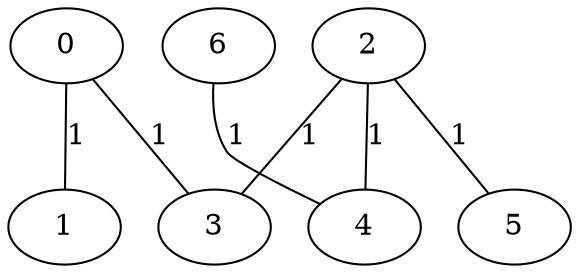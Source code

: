 graph{
0 -- 1[label="1"];
6 -- 4[label="1"];
2 -- 3[label="1"];
2 -- 5[label="1"];
2 -- 4[label="1"];
0 -- 3[label="1"];
}